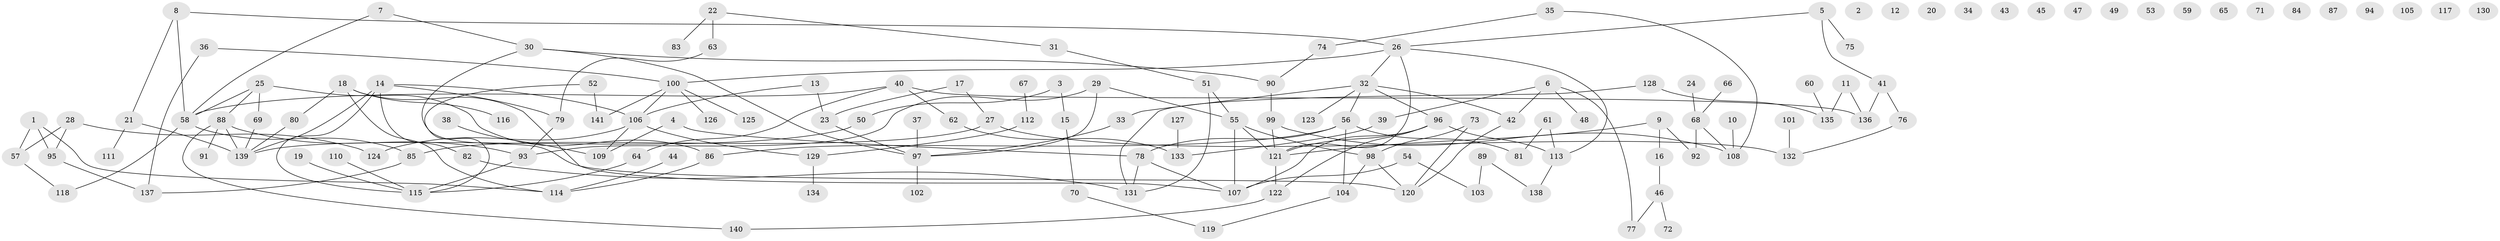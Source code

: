 // Generated by graph-tools (version 1.1) at 2025/00/03/09/25 03:00:40]
// undirected, 141 vertices, 167 edges
graph export_dot {
graph [start="1"]
  node [color=gray90,style=filled];
  1;
  2;
  3;
  4;
  5;
  6;
  7;
  8;
  9;
  10;
  11;
  12;
  13;
  14;
  15;
  16;
  17;
  18;
  19;
  20;
  21;
  22;
  23;
  24;
  25;
  26;
  27;
  28;
  29;
  30;
  31;
  32;
  33;
  34;
  35;
  36;
  37;
  38;
  39;
  40;
  41;
  42;
  43;
  44;
  45;
  46;
  47;
  48;
  49;
  50;
  51;
  52;
  53;
  54;
  55;
  56;
  57;
  58;
  59;
  60;
  61;
  62;
  63;
  64;
  65;
  66;
  67;
  68;
  69;
  70;
  71;
  72;
  73;
  74;
  75;
  76;
  77;
  78;
  79;
  80;
  81;
  82;
  83;
  84;
  85;
  86;
  87;
  88;
  89;
  90;
  91;
  92;
  93;
  94;
  95;
  96;
  97;
  98;
  99;
  100;
  101;
  102;
  103;
  104;
  105;
  106;
  107;
  108;
  109;
  110;
  111;
  112;
  113;
  114;
  115;
  116;
  117;
  118;
  119;
  120;
  121;
  122;
  123;
  124;
  125;
  126;
  127;
  128;
  129;
  130;
  131;
  132;
  133;
  134;
  135;
  136;
  137;
  138;
  139;
  140;
  141;
  1 -- 57;
  1 -- 95;
  1 -- 114;
  3 -- 15;
  3 -- 50;
  4 -- 78;
  4 -- 109;
  5 -- 26;
  5 -- 41;
  5 -- 75;
  6 -- 39;
  6 -- 42;
  6 -- 48;
  6 -- 77;
  7 -- 30;
  7 -- 58;
  8 -- 21;
  8 -- 26;
  8 -- 58;
  9 -- 16;
  9 -- 92;
  9 -- 121;
  10 -- 108;
  11 -- 135;
  11 -- 136;
  13 -- 23;
  13 -- 106;
  14 -- 79;
  14 -- 82;
  14 -- 106;
  14 -- 115;
  14 -- 139;
  15 -- 70;
  16 -- 46;
  17 -- 23;
  17 -- 27;
  18 -- 80;
  18 -- 107;
  18 -- 114;
  18 -- 116;
  19 -- 115;
  21 -- 111;
  21 -- 139;
  22 -- 31;
  22 -- 63;
  22 -- 83;
  23 -- 97;
  24 -- 68;
  25 -- 58;
  25 -- 69;
  25 -- 86;
  25 -- 88;
  26 -- 32;
  26 -- 100;
  26 -- 113;
  26 -- 121;
  27 -- 85;
  27 -- 132;
  28 -- 57;
  28 -- 95;
  28 -- 124;
  29 -- 55;
  29 -- 93;
  29 -- 97;
  30 -- 90;
  30 -- 97;
  30 -- 120;
  31 -- 51;
  32 -- 33;
  32 -- 42;
  32 -- 56;
  32 -- 96;
  32 -- 123;
  33 -- 97;
  35 -- 74;
  35 -- 108;
  36 -- 100;
  36 -- 137;
  37 -- 97;
  38 -- 109;
  39 -- 133;
  40 -- 58;
  40 -- 62;
  40 -- 64;
  40 -- 136;
  41 -- 76;
  41 -- 136;
  42 -- 120;
  44 -- 114;
  46 -- 72;
  46 -- 77;
  50 -- 139;
  51 -- 55;
  51 -- 131;
  52 -- 115;
  52 -- 141;
  54 -- 103;
  54 -- 107;
  55 -- 98;
  55 -- 107;
  55 -- 121;
  56 -- 78;
  56 -- 81;
  56 -- 86;
  56 -- 104;
  57 -- 118;
  58 -- 85;
  58 -- 118;
  60 -- 135;
  61 -- 81;
  61 -- 113;
  62 -- 133;
  63 -- 79;
  64 -- 115;
  66 -- 68;
  67 -- 112;
  68 -- 92;
  68 -- 108;
  69 -- 139;
  70 -- 119;
  73 -- 98;
  73 -- 120;
  74 -- 90;
  76 -- 132;
  78 -- 107;
  78 -- 131;
  79 -- 93;
  80 -- 139;
  82 -- 131;
  85 -- 137;
  86 -- 114;
  88 -- 91;
  88 -- 93;
  88 -- 139;
  88 -- 140;
  89 -- 103;
  89 -- 138;
  90 -- 99;
  93 -- 115;
  95 -- 137;
  96 -- 107;
  96 -- 113;
  96 -- 121;
  96 -- 122;
  97 -- 102;
  98 -- 104;
  98 -- 120;
  99 -- 108;
  99 -- 121;
  100 -- 106;
  100 -- 125;
  100 -- 126;
  100 -- 141;
  101 -- 132;
  104 -- 119;
  106 -- 109;
  106 -- 124;
  106 -- 129;
  110 -- 115;
  112 -- 129;
  113 -- 138;
  121 -- 122;
  122 -- 140;
  127 -- 133;
  128 -- 131;
  128 -- 135;
  129 -- 134;
}

